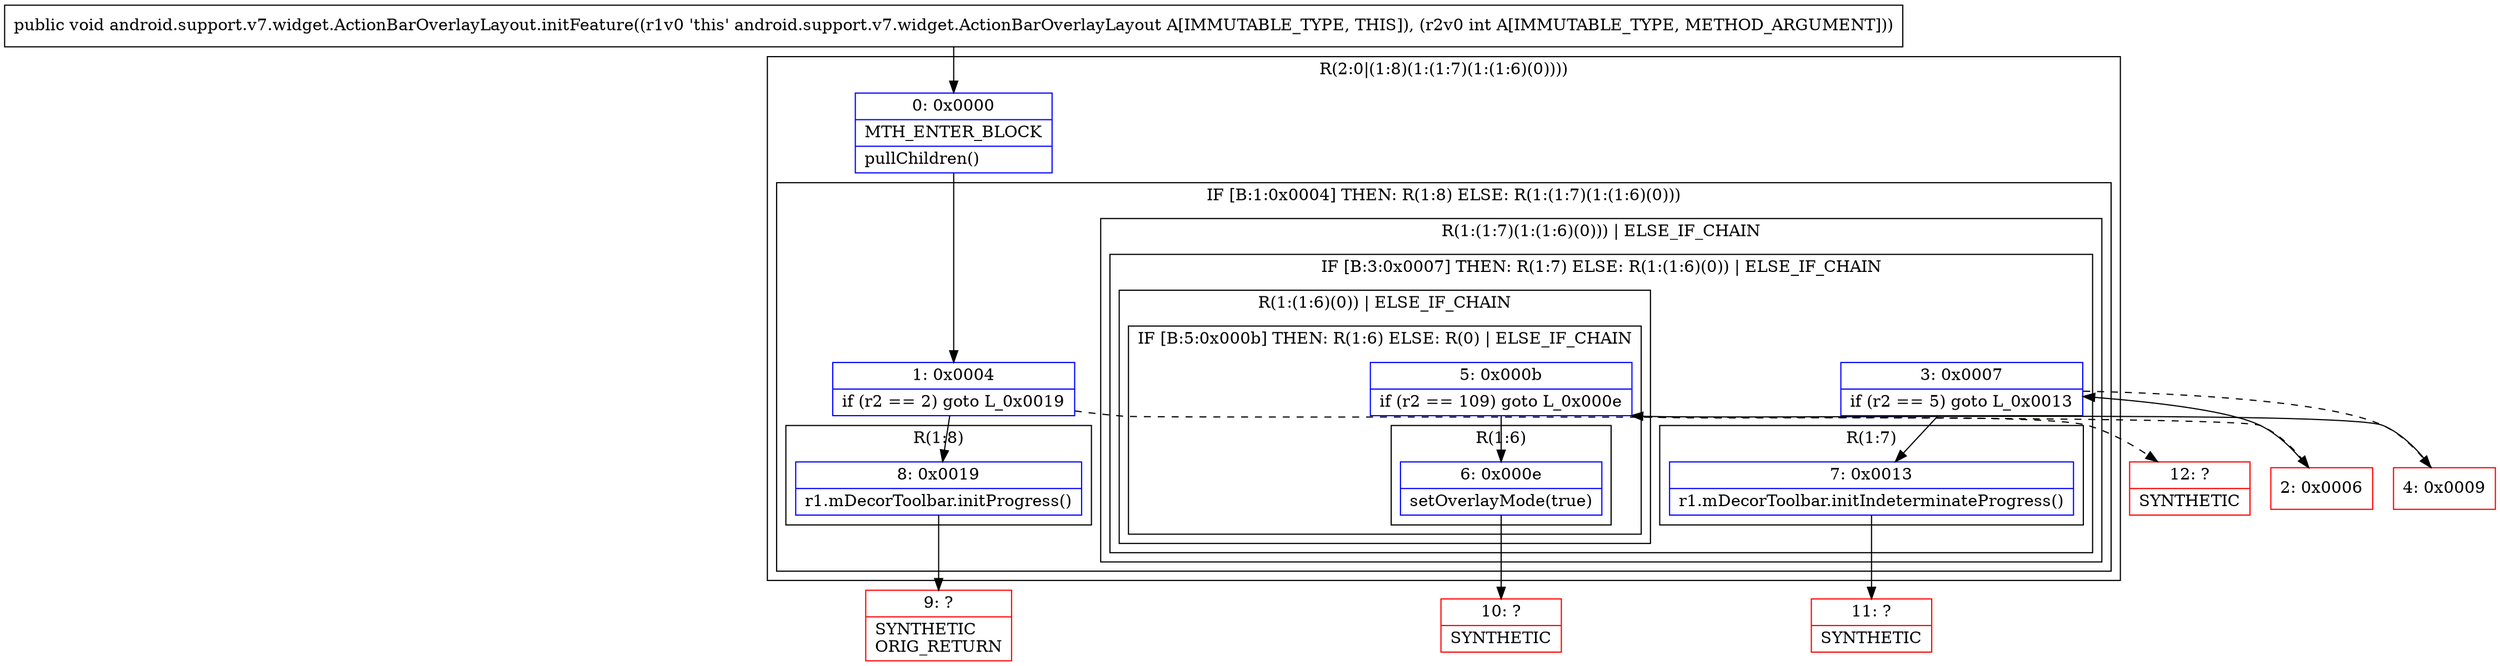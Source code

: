 digraph "CFG forandroid.support.v7.widget.ActionBarOverlayLayout.initFeature(I)V" {
subgraph cluster_Region_362291889 {
label = "R(2:0|(1:8)(1:(1:7)(1:(1:6)(0))))";
node [shape=record,color=blue];
Node_0 [shape=record,label="{0\:\ 0x0000|MTH_ENTER_BLOCK\l|pullChildren()\l}"];
subgraph cluster_IfRegion_123791904 {
label = "IF [B:1:0x0004] THEN: R(1:8) ELSE: R(1:(1:7)(1:(1:6)(0)))";
node [shape=record,color=blue];
Node_1 [shape=record,label="{1\:\ 0x0004|if (r2 == 2) goto L_0x0019\l}"];
subgraph cluster_Region_1518175611 {
label = "R(1:8)";
node [shape=record,color=blue];
Node_8 [shape=record,label="{8\:\ 0x0019|r1.mDecorToolbar.initProgress()\l}"];
}
subgraph cluster_Region_631056083 {
label = "R(1:(1:7)(1:(1:6)(0))) | ELSE_IF_CHAIN\l";
node [shape=record,color=blue];
subgraph cluster_IfRegion_1908675963 {
label = "IF [B:3:0x0007] THEN: R(1:7) ELSE: R(1:(1:6)(0)) | ELSE_IF_CHAIN\l";
node [shape=record,color=blue];
Node_3 [shape=record,label="{3\:\ 0x0007|if (r2 == 5) goto L_0x0013\l}"];
subgraph cluster_Region_1903542409 {
label = "R(1:7)";
node [shape=record,color=blue];
Node_7 [shape=record,label="{7\:\ 0x0013|r1.mDecorToolbar.initIndeterminateProgress()\l}"];
}
subgraph cluster_Region_1192613249 {
label = "R(1:(1:6)(0)) | ELSE_IF_CHAIN\l";
node [shape=record,color=blue];
subgraph cluster_IfRegion_200464398 {
label = "IF [B:5:0x000b] THEN: R(1:6) ELSE: R(0) | ELSE_IF_CHAIN\l";
node [shape=record,color=blue];
Node_5 [shape=record,label="{5\:\ 0x000b|if (r2 == 109) goto L_0x000e\l}"];
subgraph cluster_Region_1523346374 {
label = "R(1:6)";
node [shape=record,color=blue];
Node_6 [shape=record,label="{6\:\ 0x000e|setOverlayMode(true)\l}"];
}
subgraph cluster_Region_98732446 {
label = "R(0)";
node [shape=record,color=blue];
}
}
}
}
}
}
}
Node_2 [shape=record,color=red,label="{2\:\ 0x0006}"];
Node_4 [shape=record,color=red,label="{4\:\ 0x0009}"];
Node_9 [shape=record,color=red,label="{9\:\ ?|SYNTHETIC\lORIG_RETURN\l}"];
Node_10 [shape=record,color=red,label="{10\:\ ?|SYNTHETIC\l}"];
Node_11 [shape=record,color=red,label="{11\:\ ?|SYNTHETIC\l}"];
Node_12 [shape=record,color=red,label="{12\:\ ?|SYNTHETIC\l}"];
MethodNode[shape=record,label="{public void android.support.v7.widget.ActionBarOverlayLayout.initFeature((r1v0 'this' android.support.v7.widget.ActionBarOverlayLayout A[IMMUTABLE_TYPE, THIS]), (r2v0 int A[IMMUTABLE_TYPE, METHOD_ARGUMENT])) }"];
MethodNode -> Node_0;
Node_0 -> Node_1;
Node_1 -> Node_2[style=dashed];
Node_1 -> Node_8;
Node_8 -> Node_9;
Node_3 -> Node_4[style=dashed];
Node_3 -> Node_7;
Node_7 -> Node_11;
Node_5 -> Node_6;
Node_5 -> Node_12[style=dashed];
Node_6 -> Node_10;
Node_2 -> Node_3;
Node_4 -> Node_5;
}

